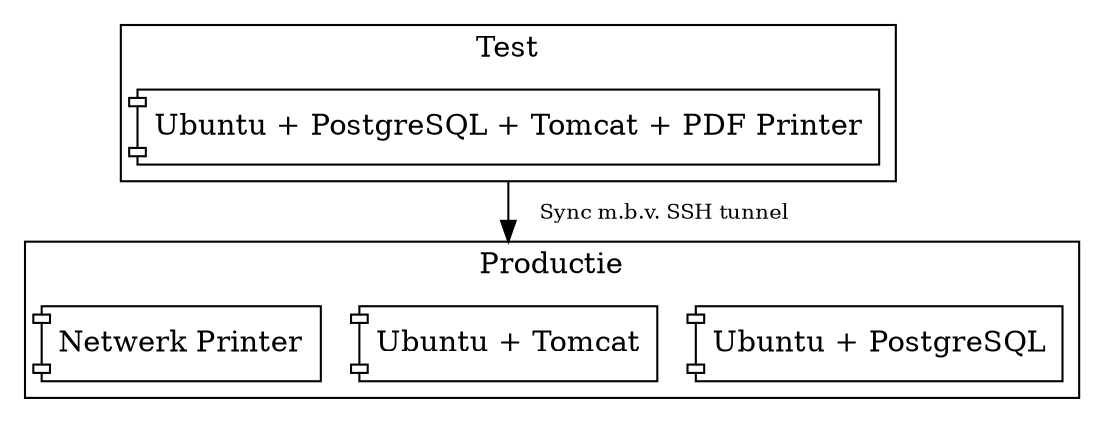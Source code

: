 digraph G {
    compound = true

	node [shape=component]

    edge [
        labeldistance = 4
        arrowhead = normal
        arrowtail = normal
        fontsize = 10
    ]

	//subgraph cluster_Repo {
	//	RepoAll [label = "SVN Repository"]
	//	
	//}

	subgraph cluster_Production {
		ProdDB [label="Ubuntu + PostgreSQL"]
		ProdProg [label="Ubuntu + Tomcat"]
        ProdPrinter [label="Netwerk Printer"]
		label = "Productie"
	}

	subgraph cluster_Test {
		TestAll [label="Ubuntu + PostgreSQL + Tomcat + PDF Printer"]
		label = "Test"
	}
    
	//subgraph cluster_Dev {
	//	DevAll [label="OS naar keuze + PostgreSQL + Jetty"]
    //    DevPrinter [label="Netwerk Printer"]
	//	label = "Ontwikkelomgeving"
	//}


    TestAll -> ProdProg [label="     Sync m.b.v. SSH tunnel",ltail=cluster_Test,lhead=cluster_Production]
    //TestAll -> RepoAll [label="Update",ltail=cluster_Test]
    //DevAll -> RepoAll [label="Commit",ltail=cluster_Dev]

}

